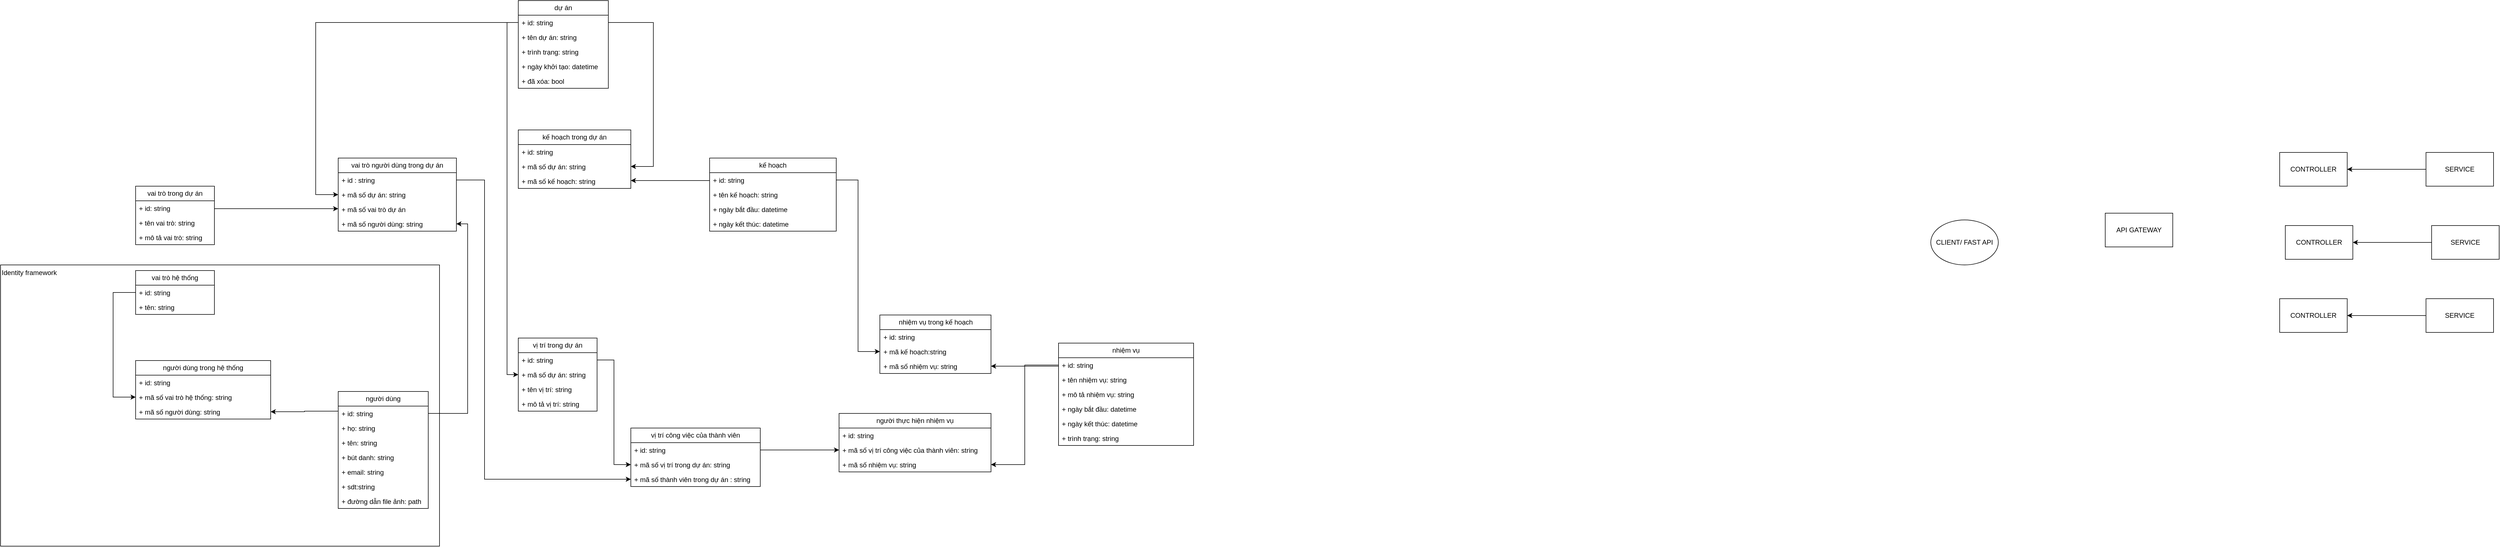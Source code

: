 <mxfile version="24.7.17">
  <diagram name="Page-1" id="vvSgQlYrLCCtSrBcRpLr">
    <mxGraphModel dx="2302" dy="1503" grid="1" gridSize="10" guides="1" tooltips="1" connect="1" arrows="1" fold="1" page="0" pageScale="1" pageWidth="850" pageHeight="1100" math="0" shadow="0">
      <root>
        <mxCell id="0" />
        <mxCell id="1" parent="0" />
        <mxCell id="hvVIQrHCRoomPN488vPZ-3" value="Identity framework" style="html=1;whiteSpace=wrap;align=left;verticalAlign=top;" parent="1" vertex="1">
          <mxGeometry x="-760" y="30" width="780" height="500" as="geometry" />
        </mxCell>
        <mxCell id="KqjZMypoCqAvAXUlK0ZE-1" value="nhiệm vụ" style="swimlane;fontStyle=0;childLayout=stackLayout;horizontal=1;startSize=26;fillColor=none;horizontalStack=0;resizeParent=1;resizeParentMax=0;resizeLast=0;collapsible=1;marginBottom=0;whiteSpace=wrap;html=1;" parent="1" vertex="1">
          <mxGeometry x="1120" y="169" width="240" height="182" as="geometry" />
        </mxCell>
        <mxCell id="KqjZMypoCqAvAXUlK0ZE-2" value="+ id: string" style="text;strokeColor=none;fillColor=none;align=left;verticalAlign=top;spacingLeft=4;spacingRight=4;overflow=hidden;rotatable=0;points=[[0,0.5],[1,0.5]];portConstraint=eastwest;whiteSpace=wrap;html=1;" parent="KqjZMypoCqAvAXUlK0ZE-1" vertex="1">
          <mxGeometry y="26" width="240" height="26" as="geometry" />
        </mxCell>
        <mxCell id="KqjZMypoCqAvAXUlK0ZE-3" value="+ tên nhiệm vụ: string" style="text;strokeColor=none;fillColor=none;align=left;verticalAlign=top;spacingLeft=4;spacingRight=4;overflow=hidden;rotatable=0;points=[[0,0.5],[1,0.5]];portConstraint=eastwest;whiteSpace=wrap;html=1;" parent="KqjZMypoCqAvAXUlK0ZE-1" vertex="1">
          <mxGeometry y="52" width="240" height="26" as="geometry" />
        </mxCell>
        <mxCell id="KqjZMypoCqAvAXUlK0ZE-4" value="+ mô tả nhiệm vụ: string" style="text;strokeColor=none;fillColor=none;align=left;verticalAlign=top;spacingLeft=4;spacingRight=4;overflow=hidden;rotatable=0;points=[[0,0.5],[1,0.5]];portConstraint=eastwest;whiteSpace=wrap;html=1;" parent="KqjZMypoCqAvAXUlK0ZE-1" vertex="1">
          <mxGeometry y="78" width="240" height="26" as="geometry" />
        </mxCell>
        <mxCell id="KqjZMypoCqAvAXUlK0ZE-6" value="+ ngày bắt đầu: datetime" style="text;strokeColor=none;fillColor=none;align=left;verticalAlign=top;spacingLeft=4;spacingRight=4;overflow=hidden;rotatable=0;points=[[0,0.5],[1,0.5]];portConstraint=eastwest;whiteSpace=wrap;html=1;" parent="KqjZMypoCqAvAXUlK0ZE-1" vertex="1">
          <mxGeometry y="104" width="240" height="26" as="geometry" />
        </mxCell>
        <mxCell id="KqjZMypoCqAvAXUlK0ZE-7" value="+ ngày kết thúc: datetime" style="text;strokeColor=none;fillColor=none;align=left;verticalAlign=top;spacingLeft=4;spacingRight=4;overflow=hidden;rotatable=0;points=[[0,0.5],[1,0.5]];portConstraint=eastwest;whiteSpace=wrap;html=1;" parent="KqjZMypoCqAvAXUlK0ZE-1" vertex="1">
          <mxGeometry y="130" width="240" height="26" as="geometry" />
        </mxCell>
        <mxCell id="KqjZMypoCqAvAXUlK0ZE-8" value="+ trình trạng: string" style="text;strokeColor=none;fillColor=none;align=left;verticalAlign=top;spacingLeft=4;spacingRight=4;overflow=hidden;rotatable=0;points=[[0,0.5],[1,0.5]];portConstraint=eastwest;whiteSpace=wrap;html=1;" parent="KqjZMypoCqAvAXUlK0ZE-1" vertex="1">
          <mxGeometry y="156" width="240" height="26" as="geometry" />
        </mxCell>
        <mxCell id="KqjZMypoCqAvAXUlK0ZE-15" value="vai trò hệ thống" style="swimlane;fontStyle=0;childLayout=stackLayout;horizontal=1;startSize=26;fillColor=none;horizontalStack=0;resizeParent=1;resizeParentMax=0;resizeLast=0;collapsible=1;marginBottom=0;whiteSpace=wrap;html=1;" parent="1" vertex="1">
          <mxGeometry x="-520" y="40" width="140" height="78" as="geometry" />
        </mxCell>
        <mxCell id="KqjZMypoCqAvAXUlK0ZE-16" value="+ id: string" style="text;strokeColor=none;fillColor=none;align=left;verticalAlign=top;spacingLeft=4;spacingRight=4;overflow=hidden;rotatable=0;points=[[0,0.5],[1,0.5]];portConstraint=eastwest;whiteSpace=wrap;html=1;" parent="KqjZMypoCqAvAXUlK0ZE-15" vertex="1">
          <mxGeometry y="26" width="140" height="26" as="geometry" />
        </mxCell>
        <mxCell id="KqjZMypoCqAvAXUlK0ZE-17" value="+ tên: string" style="text;strokeColor=none;fillColor=none;align=left;verticalAlign=top;spacingLeft=4;spacingRight=4;overflow=hidden;rotatable=0;points=[[0,0.5],[1,0.5]];portConstraint=eastwest;whiteSpace=wrap;html=1;" parent="KqjZMypoCqAvAXUlK0ZE-15" vertex="1">
          <mxGeometry y="52" width="140" height="26" as="geometry" />
        </mxCell>
        <mxCell id="KqjZMypoCqAvAXUlK0ZE-19" value="kế hoạch" style="swimlane;fontStyle=0;childLayout=stackLayout;horizontal=1;startSize=26;fillColor=none;horizontalStack=0;resizeParent=1;resizeParentMax=0;resizeLast=0;collapsible=1;marginBottom=0;whiteSpace=wrap;html=1;" parent="1" vertex="1">
          <mxGeometry x="500" y="-160" width="225" height="130" as="geometry" />
        </mxCell>
        <mxCell id="KqjZMypoCqAvAXUlK0ZE-20" value="+ id: string" style="text;strokeColor=none;fillColor=none;align=left;verticalAlign=top;spacingLeft=4;spacingRight=4;overflow=hidden;rotatable=0;points=[[0,0.5],[1,0.5]];portConstraint=eastwest;whiteSpace=wrap;html=1;" parent="KqjZMypoCqAvAXUlK0ZE-19" vertex="1">
          <mxGeometry y="26" width="225" height="26" as="geometry" />
        </mxCell>
        <mxCell id="KqjZMypoCqAvAXUlK0ZE-21" value="+ tên kế hoạch: string" style="text;strokeColor=none;fillColor=none;align=left;verticalAlign=top;spacingLeft=4;spacingRight=4;overflow=hidden;rotatable=0;points=[[0,0.5],[1,0.5]];portConstraint=eastwest;whiteSpace=wrap;html=1;" parent="KqjZMypoCqAvAXUlK0ZE-19" vertex="1">
          <mxGeometry y="52" width="225" height="26" as="geometry" />
        </mxCell>
        <mxCell id="KqjZMypoCqAvAXUlK0ZE-22" value="+ ngày bắt đầu: datetime" style="text;strokeColor=none;fillColor=none;align=left;verticalAlign=top;spacingLeft=4;spacingRight=4;overflow=hidden;rotatable=0;points=[[0,0.5],[1,0.5]];portConstraint=eastwest;whiteSpace=wrap;html=1;" parent="KqjZMypoCqAvAXUlK0ZE-19" vertex="1">
          <mxGeometry y="78" width="225" height="26" as="geometry" />
        </mxCell>
        <mxCell id="KqjZMypoCqAvAXUlK0ZE-23" value="+ ngày kết thúc: datetime" style="text;strokeColor=none;fillColor=none;align=left;verticalAlign=top;spacingLeft=4;spacingRight=4;overflow=hidden;rotatable=0;points=[[0,0.5],[1,0.5]];portConstraint=eastwest;whiteSpace=wrap;html=1;" parent="KqjZMypoCqAvAXUlK0ZE-19" vertex="1">
          <mxGeometry y="104" width="225" height="26" as="geometry" />
        </mxCell>
        <mxCell id="KqjZMypoCqAvAXUlK0ZE-28" value="nhiệm vụ trong kế hoạch" style="swimlane;fontStyle=0;childLayout=stackLayout;horizontal=1;startSize=26;fillColor=none;horizontalStack=0;resizeParent=1;resizeParentMax=0;resizeLast=0;collapsible=1;marginBottom=0;whiteSpace=wrap;html=1;" parent="1" vertex="1">
          <mxGeometry x="802.5" y="119" width="197.5" height="104" as="geometry" />
        </mxCell>
        <mxCell id="KqjZMypoCqAvAXUlK0ZE-29" value="+ id: string" style="text;strokeColor=none;fillColor=none;align=left;verticalAlign=top;spacingLeft=4;spacingRight=4;overflow=hidden;rotatable=0;points=[[0,0.5],[1,0.5]];portConstraint=eastwest;whiteSpace=wrap;html=1;" parent="KqjZMypoCqAvAXUlK0ZE-28" vertex="1">
          <mxGeometry y="26" width="197.5" height="26" as="geometry" />
        </mxCell>
        <mxCell id="KqjZMypoCqAvAXUlK0ZE-31" value="+ mã kế hoạch:string" style="text;strokeColor=none;fillColor=none;align=left;verticalAlign=top;spacingLeft=4;spacingRight=4;overflow=hidden;rotatable=0;points=[[0,0.5],[1,0.5]];portConstraint=eastwest;whiteSpace=wrap;html=1;" parent="KqjZMypoCqAvAXUlK0ZE-28" vertex="1">
          <mxGeometry y="52" width="197.5" height="26" as="geometry" />
        </mxCell>
        <mxCell id="KqjZMypoCqAvAXUlK0ZE-30" value="+ mã số nhiệm vụ: string" style="text;strokeColor=none;fillColor=none;align=left;verticalAlign=top;spacingLeft=4;spacingRight=4;overflow=hidden;rotatable=0;points=[[0,0.5],[1,0.5]];portConstraint=eastwest;whiteSpace=wrap;html=1;" parent="KqjZMypoCqAvAXUlK0ZE-28" vertex="1">
          <mxGeometry y="78" width="197.5" height="26" as="geometry" />
        </mxCell>
        <mxCell id="KqjZMypoCqAvAXUlK0ZE-36" style="edgeStyle=orthogonalEdgeStyle;rounded=0;orthogonalLoop=1;jettySize=auto;html=1;entryX=1;entryY=0.5;entryDx=0;entryDy=0;" parent="1" edge="1">
          <mxGeometry relative="1" as="geometry">
            <mxPoint x="1120" y="209" as="sourcePoint" />
            <mxPoint x="1000" y="210" as="targetPoint" />
            <Array as="points">
              <mxPoint x="1120" y="210" />
            </Array>
          </mxGeometry>
        </mxCell>
        <mxCell id="KqjZMypoCqAvAXUlK0ZE-38" value="người dùng" style="swimlane;fontStyle=0;childLayout=stackLayout;horizontal=1;startSize=26;fillColor=none;horizontalStack=0;resizeParent=1;resizeParentMax=0;resizeLast=0;collapsible=1;marginBottom=0;whiteSpace=wrap;html=1;" parent="1" vertex="1">
          <mxGeometry x="-160" y="255" width="160" height="208" as="geometry" />
        </mxCell>
        <mxCell id="KqjZMypoCqAvAXUlK0ZE-39" value="+ id: string" style="text;strokeColor=none;fillColor=none;align=left;verticalAlign=top;spacingLeft=4;spacingRight=4;overflow=hidden;rotatable=0;points=[[0,0.5],[1,0.5]];portConstraint=eastwest;whiteSpace=wrap;html=1;" parent="KqjZMypoCqAvAXUlK0ZE-38" vertex="1">
          <mxGeometry y="26" width="160" height="26" as="geometry" />
        </mxCell>
        <mxCell id="KqjZMypoCqAvAXUlK0ZE-40" value="+ họ: string" style="text;strokeColor=none;fillColor=none;align=left;verticalAlign=top;spacingLeft=4;spacingRight=4;overflow=hidden;rotatable=0;points=[[0,0.5],[1,0.5]];portConstraint=eastwest;whiteSpace=wrap;html=1;" parent="KqjZMypoCqAvAXUlK0ZE-38" vertex="1">
          <mxGeometry y="52" width="160" height="26" as="geometry" />
        </mxCell>
        <mxCell id="KqjZMypoCqAvAXUlK0ZE-41" value="+ tên: string" style="text;strokeColor=none;fillColor=none;align=left;verticalAlign=top;spacingLeft=4;spacingRight=4;overflow=hidden;rotatable=0;points=[[0,0.5],[1,0.5]];portConstraint=eastwest;whiteSpace=wrap;html=1;" parent="KqjZMypoCqAvAXUlK0ZE-38" vertex="1">
          <mxGeometry y="78" width="160" height="26" as="geometry" />
        </mxCell>
        <mxCell id="KqjZMypoCqAvAXUlK0ZE-42" value="+ bút danh: string" style="text;strokeColor=none;fillColor=none;align=left;verticalAlign=top;spacingLeft=4;spacingRight=4;overflow=hidden;rotatable=0;points=[[0,0.5],[1,0.5]];portConstraint=eastwest;whiteSpace=wrap;html=1;" parent="KqjZMypoCqAvAXUlK0ZE-38" vertex="1">
          <mxGeometry y="104" width="160" height="26" as="geometry" />
        </mxCell>
        <mxCell id="KqjZMypoCqAvAXUlK0ZE-43" value="+ email: string" style="text;strokeColor=none;fillColor=none;align=left;verticalAlign=top;spacingLeft=4;spacingRight=4;overflow=hidden;rotatable=0;points=[[0,0.5],[1,0.5]];portConstraint=eastwest;whiteSpace=wrap;html=1;" parent="KqjZMypoCqAvAXUlK0ZE-38" vertex="1">
          <mxGeometry y="130" width="160" height="26" as="geometry" />
        </mxCell>
        <mxCell id="KqjZMypoCqAvAXUlK0ZE-44" value="+ sdt:string" style="text;strokeColor=none;fillColor=none;align=left;verticalAlign=top;spacingLeft=4;spacingRight=4;overflow=hidden;rotatable=0;points=[[0,0.5],[1,0.5]];portConstraint=eastwest;whiteSpace=wrap;html=1;" parent="KqjZMypoCqAvAXUlK0ZE-38" vertex="1">
          <mxGeometry y="156" width="160" height="26" as="geometry" />
        </mxCell>
        <mxCell id="KqjZMypoCqAvAXUlK0ZE-86" value="+ đường dẫn file ảnh: path" style="text;strokeColor=none;fillColor=none;align=left;verticalAlign=top;spacingLeft=4;spacingRight=4;overflow=hidden;rotatable=0;points=[[0,0.5],[1,0.5]];portConstraint=eastwest;whiteSpace=wrap;html=1;" parent="KqjZMypoCqAvAXUlK0ZE-38" vertex="1">
          <mxGeometry y="182" width="160" height="26" as="geometry" />
        </mxCell>
        <mxCell id="KqjZMypoCqAvAXUlK0ZE-45" value="người dùng trong hệ thống" style="swimlane;fontStyle=0;childLayout=stackLayout;horizontal=1;startSize=26;fillColor=none;horizontalStack=0;resizeParent=1;resizeParentMax=0;resizeLast=0;collapsible=1;marginBottom=0;whiteSpace=wrap;html=1;" parent="1" vertex="1">
          <mxGeometry x="-520" y="200" width="240" height="104" as="geometry" />
        </mxCell>
        <mxCell id="KqjZMypoCqAvAXUlK0ZE-47" value="+ id: string" style="text;strokeColor=none;fillColor=none;align=left;verticalAlign=top;spacingLeft=4;spacingRight=4;overflow=hidden;rotatable=0;points=[[0,0.5],[1,0.5]];portConstraint=eastwest;whiteSpace=wrap;html=1;" parent="KqjZMypoCqAvAXUlK0ZE-45" vertex="1">
          <mxGeometry y="26" width="240" height="26" as="geometry" />
        </mxCell>
        <mxCell id="KqjZMypoCqAvAXUlK0ZE-48" value="+ mã số vai trò hệ thống: string" style="text;strokeColor=none;fillColor=none;align=left;verticalAlign=top;spacingLeft=4;spacingRight=4;overflow=hidden;rotatable=0;points=[[0,0.5],[1,0.5]];portConstraint=eastwest;whiteSpace=wrap;html=1;" parent="KqjZMypoCqAvAXUlK0ZE-45" vertex="1">
          <mxGeometry y="52" width="240" height="26" as="geometry" />
        </mxCell>
        <mxCell id="KqjZMypoCqAvAXUlK0ZE-46" value="+ mã số người dùng: string" style="text;strokeColor=none;fillColor=none;align=left;verticalAlign=top;spacingLeft=4;spacingRight=4;overflow=hidden;rotatable=0;points=[[0,0.5],[1,0.5]];portConstraint=eastwest;whiteSpace=wrap;html=1;" parent="KqjZMypoCqAvAXUlK0ZE-45" vertex="1">
          <mxGeometry y="78" width="240" height="26" as="geometry" />
        </mxCell>
        <mxCell id="KqjZMypoCqAvAXUlK0ZE-49" value="dự án" style="swimlane;fontStyle=0;childLayout=stackLayout;horizontal=1;startSize=26;fillColor=none;horizontalStack=0;resizeParent=1;resizeParentMax=0;resizeLast=0;collapsible=1;marginBottom=0;whiteSpace=wrap;html=1;" parent="1" vertex="1">
          <mxGeometry x="160" y="-440" width="160" height="156" as="geometry" />
        </mxCell>
        <mxCell id="KqjZMypoCqAvAXUlK0ZE-50" value="+ id: string" style="text;strokeColor=none;fillColor=none;align=left;verticalAlign=top;spacingLeft=4;spacingRight=4;overflow=hidden;rotatable=0;points=[[0,0.5],[1,0.5]];portConstraint=eastwest;whiteSpace=wrap;html=1;" parent="KqjZMypoCqAvAXUlK0ZE-49" vertex="1">
          <mxGeometry y="26" width="160" height="26" as="geometry" />
        </mxCell>
        <mxCell id="KqjZMypoCqAvAXUlK0ZE-51" value="+ tên dự án: string" style="text;strokeColor=none;fillColor=none;align=left;verticalAlign=top;spacingLeft=4;spacingRight=4;overflow=hidden;rotatable=0;points=[[0,0.5],[1,0.5]];portConstraint=eastwest;whiteSpace=wrap;html=1;" parent="KqjZMypoCqAvAXUlK0ZE-49" vertex="1">
          <mxGeometry y="52" width="160" height="26" as="geometry" />
        </mxCell>
        <mxCell id="KqjZMypoCqAvAXUlK0ZE-52" value="+ trình trạng: string" style="text;strokeColor=none;fillColor=none;align=left;verticalAlign=top;spacingLeft=4;spacingRight=4;overflow=hidden;rotatable=0;points=[[0,0.5],[1,0.5]];portConstraint=eastwest;whiteSpace=wrap;html=1;" parent="KqjZMypoCqAvAXUlK0ZE-49" vertex="1">
          <mxGeometry y="78" width="160" height="26" as="geometry" />
        </mxCell>
        <mxCell id="KqjZMypoCqAvAXUlK0ZE-54" value="+ ngày khởi tạo: datetime" style="text;strokeColor=none;fillColor=none;align=left;verticalAlign=top;spacingLeft=4;spacingRight=4;overflow=hidden;rotatable=0;points=[[0,0.5],[1,0.5]];portConstraint=eastwest;whiteSpace=wrap;html=1;" parent="KqjZMypoCqAvAXUlK0ZE-49" vertex="1">
          <mxGeometry y="104" width="160" height="26" as="geometry" />
        </mxCell>
        <mxCell id="KqjZMypoCqAvAXUlK0ZE-82" value="+ đã xóa: bool" style="text;strokeColor=none;fillColor=none;align=left;verticalAlign=top;spacingLeft=4;spacingRight=4;overflow=hidden;rotatable=0;points=[[0,0.5],[1,0.5]];portConstraint=eastwest;whiteSpace=wrap;html=1;" parent="KqjZMypoCqAvAXUlK0ZE-49" vertex="1">
          <mxGeometry y="130" width="160" height="26" as="geometry" />
        </mxCell>
        <mxCell id="KqjZMypoCqAvAXUlK0ZE-55" value="vai trò trong dự án" style="swimlane;fontStyle=0;childLayout=stackLayout;horizontal=1;startSize=26;fillColor=none;horizontalStack=0;resizeParent=1;resizeParentMax=0;resizeLast=0;collapsible=1;marginBottom=0;whiteSpace=wrap;html=1;" parent="1" vertex="1">
          <mxGeometry x="-520" y="-110" width="140" height="104" as="geometry" />
        </mxCell>
        <mxCell id="KqjZMypoCqAvAXUlK0ZE-56" value="+ id: string" style="text;strokeColor=none;fillColor=none;align=left;verticalAlign=top;spacingLeft=4;spacingRight=4;overflow=hidden;rotatable=0;points=[[0,0.5],[1,0.5]];portConstraint=eastwest;whiteSpace=wrap;html=1;" parent="KqjZMypoCqAvAXUlK0ZE-55" vertex="1">
          <mxGeometry y="26" width="140" height="26" as="geometry" />
        </mxCell>
        <mxCell id="KqjZMypoCqAvAXUlK0ZE-57" value="+ tên vai trò: string" style="text;strokeColor=none;fillColor=none;align=left;verticalAlign=top;spacingLeft=4;spacingRight=4;overflow=hidden;rotatable=0;points=[[0,0.5],[1,0.5]];portConstraint=eastwest;whiteSpace=wrap;html=1;" parent="KqjZMypoCqAvAXUlK0ZE-55" vertex="1">
          <mxGeometry y="52" width="140" height="26" as="geometry" />
        </mxCell>
        <mxCell id="KqjZMypoCqAvAXUlK0ZE-58" value="+ mô tả vai trò: string" style="text;strokeColor=none;fillColor=none;align=left;verticalAlign=top;spacingLeft=4;spacingRight=4;overflow=hidden;rotatable=0;points=[[0,0.5],[1,0.5]];portConstraint=eastwest;whiteSpace=wrap;html=1;" parent="KqjZMypoCqAvAXUlK0ZE-55" vertex="1">
          <mxGeometry y="78" width="140" height="26" as="geometry" />
        </mxCell>
        <mxCell id="KqjZMypoCqAvAXUlK0ZE-59" value="vị trí trong dự án" style="swimlane;fontStyle=0;childLayout=stackLayout;horizontal=1;startSize=26;fillColor=none;horizontalStack=0;resizeParent=1;resizeParentMax=0;resizeLast=0;collapsible=1;marginBottom=0;whiteSpace=wrap;html=1;" parent="1" vertex="1">
          <mxGeometry x="160" y="160" width="140" height="130" as="geometry" />
        </mxCell>
        <mxCell id="KqjZMypoCqAvAXUlK0ZE-60" value="+ id: string" style="text;strokeColor=none;fillColor=none;align=left;verticalAlign=top;spacingLeft=4;spacingRight=4;overflow=hidden;rotatable=0;points=[[0,0.5],[1,0.5]];portConstraint=eastwest;whiteSpace=wrap;html=1;" parent="KqjZMypoCqAvAXUlK0ZE-59" vertex="1">
          <mxGeometry y="26" width="140" height="26" as="geometry" />
        </mxCell>
        <mxCell id="KqjZMypoCqAvAXUlK0ZE-62" value="+ mã số dự án: string" style="text;strokeColor=none;fillColor=none;align=left;verticalAlign=top;spacingLeft=4;spacingRight=4;overflow=hidden;rotatable=0;points=[[0,0.5],[1,0.5]];portConstraint=eastwest;whiteSpace=wrap;html=1;" parent="KqjZMypoCqAvAXUlK0ZE-59" vertex="1">
          <mxGeometry y="52" width="140" height="26" as="geometry" />
        </mxCell>
        <mxCell id="KqjZMypoCqAvAXUlK0ZE-61" value="+ tên vị trí: string" style="text;strokeColor=none;fillColor=none;align=left;verticalAlign=top;spacingLeft=4;spacingRight=4;overflow=hidden;rotatable=0;points=[[0,0.5],[1,0.5]];portConstraint=eastwest;whiteSpace=wrap;html=1;" parent="KqjZMypoCqAvAXUlK0ZE-59" vertex="1">
          <mxGeometry y="78" width="140" height="26" as="geometry" />
        </mxCell>
        <mxCell id="KqjZMypoCqAvAXUlK0ZE-90" value="+ mô tả vị trí: string" style="text;strokeColor=none;fillColor=none;align=left;verticalAlign=top;spacingLeft=4;spacingRight=4;overflow=hidden;rotatable=0;points=[[0,0.5],[1,0.5]];portConstraint=eastwest;whiteSpace=wrap;html=1;" parent="KqjZMypoCqAvAXUlK0ZE-59" vertex="1">
          <mxGeometry y="104" width="140" height="26" as="geometry" />
        </mxCell>
        <mxCell id="KqjZMypoCqAvAXUlK0ZE-63" value="vai trò người dùng trong dự án" style="swimlane;fontStyle=0;childLayout=stackLayout;horizontal=1;startSize=26;fillColor=none;horizontalStack=0;resizeParent=1;resizeParentMax=0;resizeLast=0;collapsible=1;marginBottom=0;whiteSpace=wrap;html=1;" parent="1" vertex="1">
          <mxGeometry x="-160" y="-160" width="210" height="130" as="geometry" />
        </mxCell>
        <mxCell id="KqjZMypoCqAvAXUlK0ZE-64" value="+ id : string" style="text;strokeColor=none;fillColor=none;align=left;verticalAlign=top;spacingLeft=4;spacingRight=4;overflow=hidden;rotatable=0;points=[[0,0.5],[1,0.5]];portConstraint=eastwest;whiteSpace=wrap;html=1;" parent="KqjZMypoCqAvAXUlK0ZE-63" vertex="1">
          <mxGeometry y="26" width="210" height="26" as="geometry" />
        </mxCell>
        <mxCell id="KqjZMypoCqAvAXUlK0ZE-66" value="+ mã số dự án: string" style="text;strokeColor=none;fillColor=none;align=left;verticalAlign=top;spacingLeft=4;spacingRight=4;overflow=hidden;rotatable=0;points=[[0,0.5],[1,0.5]];portConstraint=eastwest;whiteSpace=wrap;html=1;" parent="KqjZMypoCqAvAXUlK0ZE-63" vertex="1">
          <mxGeometry y="52" width="210" height="26" as="geometry" />
        </mxCell>
        <mxCell id="KqjZMypoCqAvAXUlK0ZE-65" value="+ mã số vai trò dự án" style="text;strokeColor=none;fillColor=none;align=left;verticalAlign=top;spacingLeft=4;spacingRight=4;overflow=hidden;rotatable=0;points=[[0,0.5],[1,0.5]];portConstraint=eastwest;whiteSpace=wrap;html=1;" parent="KqjZMypoCqAvAXUlK0ZE-63" vertex="1">
          <mxGeometry y="78" width="210" height="26" as="geometry" />
        </mxCell>
        <mxCell id="KqjZMypoCqAvAXUlK0ZE-83" value="+ mã số người dùng: string" style="text;strokeColor=none;fillColor=none;align=left;verticalAlign=top;spacingLeft=4;spacingRight=4;overflow=hidden;rotatable=0;points=[[0,0.5],[1,0.5]];portConstraint=eastwest;whiteSpace=wrap;html=1;" parent="KqjZMypoCqAvAXUlK0ZE-63" vertex="1">
          <mxGeometry y="104" width="210" height="26" as="geometry" />
        </mxCell>
        <mxCell id="KqjZMypoCqAvAXUlK0ZE-67" value="kế hoạch trong dự án" style="swimlane;fontStyle=0;childLayout=stackLayout;horizontal=1;startSize=26;fillColor=none;horizontalStack=0;resizeParent=1;resizeParentMax=0;resizeLast=0;collapsible=1;marginBottom=0;whiteSpace=wrap;html=1;" parent="1" vertex="1">
          <mxGeometry x="160" y="-210" width="200" height="104" as="geometry" />
        </mxCell>
        <mxCell id="KqjZMypoCqAvAXUlK0ZE-68" value="+ id: string" style="text;strokeColor=none;fillColor=none;align=left;verticalAlign=top;spacingLeft=4;spacingRight=4;overflow=hidden;rotatable=0;points=[[0,0.5],[1,0.5]];portConstraint=eastwest;whiteSpace=wrap;html=1;" parent="KqjZMypoCqAvAXUlK0ZE-67" vertex="1">
          <mxGeometry y="26" width="200" height="26" as="geometry" />
        </mxCell>
        <mxCell id="KqjZMypoCqAvAXUlK0ZE-69" value="+ mã số dự án: string" style="text;strokeColor=none;fillColor=none;align=left;verticalAlign=top;spacingLeft=4;spacingRight=4;overflow=hidden;rotatable=0;points=[[0,0.5],[1,0.5]];portConstraint=eastwest;whiteSpace=wrap;html=1;" parent="KqjZMypoCqAvAXUlK0ZE-67" vertex="1">
          <mxGeometry y="52" width="200" height="26" as="geometry" />
        </mxCell>
        <mxCell id="KqjZMypoCqAvAXUlK0ZE-70" value="+ mã số kế hoạch: string" style="text;strokeColor=none;fillColor=none;align=left;verticalAlign=top;spacingLeft=4;spacingRight=4;overflow=hidden;rotatable=0;points=[[0,0.5],[1,0.5]];portConstraint=eastwest;whiteSpace=wrap;html=1;" parent="KqjZMypoCqAvAXUlK0ZE-67" vertex="1">
          <mxGeometry y="78" width="200" height="26" as="geometry" />
        </mxCell>
        <mxCell id="KqjZMypoCqAvAXUlK0ZE-74" style="edgeStyle=orthogonalEdgeStyle;rounded=0;orthogonalLoop=1;jettySize=auto;html=1;" parent="1" source="KqjZMypoCqAvAXUlK0ZE-20" target="KqjZMypoCqAvAXUlK0ZE-70" edge="1">
          <mxGeometry relative="1" as="geometry">
            <Array as="points">
              <mxPoint x="430" y="-120" />
              <mxPoint x="430" y="-120" />
            </Array>
          </mxGeometry>
        </mxCell>
        <mxCell id="KqjZMypoCqAvAXUlK0ZE-77" style="edgeStyle=orthogonalEdgeStyle;rounded=0;orthogonalLoop=1;jettySize=auto;html=1;" parent="1" source="KqjZMypoCqAvAXUlK0ZE-50" target="KqjZMypoCqAvAXUlK0ZE-69" edge="1">
          <mxGeometry relative="1" as="geometry">
            <Array as="points">
              <mxPoint x="400" y="-401" />
              <mxPoint x="400" y="-145" />
            </Array>
          </mxGeometry>
        </mxCell>
        <mxCell id="KqjZMypoCqAvAXUlK0ZE-81" style="edgeStyle=orthogonalEdgeStyle;rounded=0;orthogonalLoop=1;jettySize=auto;html=1;entryX=0;entryY=0.5;entryDx=0;entryDy=0;" parent="1" source="KqjZMypoCqAvAXUlK0ZE-16" target="KqjZMypoCqAvAXUlK0ZE-48" edge="1">
          <mxGeometry relative="1" as="geometry">
            <Array as="points">
              <mxPoint x="-560" y="79" />
              <mxPoint x="-560" y="265" />
            </Array>
          </mxGeometry>
        </mxCell>
        <mxCell id="KqjZMypoCqAvAXUlK0ZE-93" style="edgeStyle=orthogonalEdgeStyle;rounded=0;orthogonalLoop=1;jettySize=auto;html=1;" parent="1" source="KqjZMypoCqAvAXUlK0ZE-50" target="KqjZMypoCqAvAXUlK0ZE-62" edge="1">
          <mxGeometry relative="1" as="geometry">
            <Array as="points">
              <mxPoint x="140" y="-401" />
              <mxPoint x="140" y="225" />
            </Array>
          </mxGeometry>
        </mxCell>
        <mxCell id="KqjZMypoCqAvAXUlK0ZE-104" value="vị trí công việc của thành viên" style="swimlane;fontStyle=0;childLayout=stackLayout;horizontal=1;startSize=26;fillColor=none;horizontalStack=0;resizeParent=1;resizeParentMax=0;resizeLast=0;collapsible=1;marginBottom=0;whiteSpace=wrap;html=1;" parent="1" vertex="1">
          <mxGeometry x="360" y="320" width="230" height="104" as="geometry" />
        </mxCell>
        <mxCell id="KqjZMypoCqAvAXUlK0ZE-105" value="+ id: string" style="text;strokeColor=none;fillColor=none;align=left;verticalAlign=top;spacingLeft=4;spacingRight=4;overflow=hidden;rotatable=0;points=[[0,0.5],[1,0.5]];portConstraint=eastwest;whiteSpace=wrap;html=1;" parent="KqjZMypoCqAvAXUlK0ZE-104" vertex="1">
          <mxGeometry y="26" width="230" height="26" as="geometry" />
        </mxCell>
        <mxCell id="KqjZMypoCqAvAXUlK0ZE-107" value="+ mã số vị trí trong dự án: string" style="text;strokeColor=none;fillColor=none;align=left;verticalAlign=top;spacingLeft=4;spacingRight=4;overflow=hidden;rotatable=0;points=[[0,0.5],[1,0.5]];portConstraint=eastwest;whiteSpace=wrap;html=1;" parent="KqjZMypoCqAvAXUlK0ZE-104" vertex="1">
          <mxGeometry y="52" width="230" height="26" as="geometry" />
        </mxCell>
        <mxCell id="KqjZMypoCqAvAXUlK0ZE-106" value="+ mã số thành viên trong dự án : string" style="text;strokeColor=none;fillColor=none;align=left;verticalAlign=top;spacingLeft=4;spacingRight=4;overflow=hidden;rotatable=0;points=[[0,0.5],[1,0.5]];portConstraint=eastwest;whiteSpace=wrap;html=1;" parent="KqjZMypoCqAvAXUlK0ZE-104" vertex="1">
          <mxGeometry y="78" width="230" height="26" as="geometry" />
        </mxCell>
        <mxCell id="KqjZMypoCqAvAXUlK0ZE-109" style="edgeStyle=orthogonalEdgeStyle;rounded=0;orthogonalLoop=1;jettySize=auto;html=1;" parent="1" source="KqjZMypoCqAvAXUlK0ZE-60" target="KqjZMypoCqAvAXUlK0ZE-107" edge="1">
          <mxGeometry relative="1" as="geometry" />
        </mxCell>
        <mxCell id="KqjZMypoCqAvAXUlK0ZE-114" value="người thực hiện nhiệm vụ" style="swimlane;fontStyle=0;childLayout=stackLayout;horizontal=1;startSize=26;fillColor=none;horizontalStack=0;resizeParent=1;resizeParentMax=0;resizeLast=0;collapsible=1;marginBottom=0;whiteSpace=wrap;html=1;" parent="1" vertex="1">
          <mxGeometry x="730" y="294" width="270" height="104" as="geometry" />
        </mxCell>
        <mxCell id="KqjZMypoCqAvAXUlK0ZE-115" value="+ id: string" style="text;strokeColor=none;fillColor=none;align=left;verticalAlign=top;spacingLeft=4;spacingRight=4;overflow=hidden;rotatable=0;points=[[0,0.5],[1,0.5]];portConstraint=eastwest;whiteSpace=wrap;html=1;" parent="KqjZMypoCqAvAXUlK0ZE-114" vertex="1">
          <mxGeometry y="26" width="270" height="26" as="geometry" />
        </mxCell>
        <mxCell id="KqjZMypoCqAvAXUlK0ZE-116" value="+ mã số vị trí công việc của thành viên: string" style="text;strokeColor=none;fillColor=none;align=left;verticalAlign=top;spacingLeft=4;spacingRight=4;overflow=hidden;rotatable=0;points=[[0,0.5],[1,0.5]];portConstraint=eastwest;whiteSpace=wrap;html=1;" parent="KqjZMypoCqAvAXUlK0ZE-114" vertex="1">
          <mxGeometry y="52" width="270" height="26" as="geometry" />
        </mxCell>
        <mxCell id="KqjZMypoCqAvAXUlK0ZE-117" value="+ mã số nhiệm vụ: string" style="text;strokeColor=none;fillColor=none;align=left;verticalAlign=top;spacingLeft=4;spacingRight=4;overflow=hidden;rotatable=0;points=[[0,0.5],[1,0.5]];portConstraint=eastwest;whiteSpace=wrap;html=1;" parent="KqjZMypoCqAvAXUlK0ZE-114" vertex="1">
          <mxGeometry y="78" width="270" height="26" as="geometry" />
        </mxCell>
        <mxCell id="KqjZMypoCqAvAXUlK0ZE-119" style="edgeStyle=orthogonalEdgeStyle;rounded=0;orthogonalLoop=1;jettySize=auto;html=1;" parent="1" source="KqjZMypoCqAvAXUlK0ZE-105" target="KqjZMypoCqAvAXUlK0ZE-116" edge="1">
          <mxGeometry relative="1" as="geometry" />
        </mxCell>
        <mxCell id="KqjZMypoCqAvAXUlK0ZE-120" style="edgeStyle=orthogonalEdgeStyle;rounded=0;orthogonalLoop=1;jettySize=auto;html=1;entryX=1;entryY=0.5;entryDx=0;entryDy=0;" parent="1" source="KqjZMypoCqAvAXUlK0ZE-2" target="KqjZMypoCqAvAXUlK0ZE-117" edge="1">
          <mxGeometry relative="1" as="geometry" />
        </mxCell>
        <mxCell id="Qy06HvHwch1DKJMOcTxD-1" style="edgeStyle=orthogonalEdgeStyle;rounded=0;orthogonalLoop=1;jettySize=auto;html=1;" parent="1" source="KqjZMypoCqAvAXUlK0ZE-39" target="KqjZMypoCqAvAXUlK0ZE-46" edge="1">
          <mxGeometry relative="1" as="geometry">
            <Array as="points">
              <mxPoint x="-220" y="290" />
              <mxPoint x="-220" y="291" />
            </Array>
          </mxGeometry>
        </mxCell>
        <mxCell id="hvVIQrHCRoomPN488vPZ-2" style="edgeStyle=orthogonalEdgeStyle;rounded=0;orthogonalLoop=1;jettySize=auto;html=1;" parent="1" source="KqjZMypoCqAvAXUlK0ZE-20" target="KqjZMypoCqAvAXUlK0ZE-31" edge="1">
          <mxGeometry relative="1" as="geometry" />
        </mxCell>
        <mxCell id="Ifibx9ZegmfMSFqIAyBJ-4" value="API GATEWAY" style="rounded=0;whiteSpace=wrap;html=1;" parent="1" vertex="1">
          <mxGeometry x="2980" y="-62" width="120" height="60" as="geometry" />
        </mxCell>
        <mxCell id="Ifibx9ZegmfMSFqIAyBJ-16" style="edgeStyle=orthogonalEdgeStyle;rounded=0;orthogonalLoop=1;jettySize=auto;html=1;entryX=1;entryY=0.5;entryDx=0;entryDy=0;" parent="1" source="Ifibx9ZegmfMSFqIAyBJ-5" target="Ifibx9ZegmfMSFqIAyBJ-14" edge="1">
          <mxGeometry relative="1" as="geometry" />
        </mxCell>
        <mxCell id="Ifibx9ZegmfMSFqIAyBJ-5" value="SERVICE" style="rounded=0;whiteSpace=wrap;html=1;" parent="1" vertex="1">
          <mxGeometry x="3550" y="-170" width="120" height="60" as="geometry" />
        </mxCell>
        <mxCell id="Ifibx9ZegmfMSFqIAyBJ-17" style="edgeStyle=orthogonalEdgeStyle;rounded=0;orthogonalLoop=1;jettySize=auto;html=1;entryX=1;entryY=0.5;entryDx=0;entryDy=0;" parent="1" source="Ifibx9ZegmfMSFqIAyBJ-8" target="Ifibx9ZegmfMSFqIAyBJ-13" edge="1">
          <mxGeometry relative="1" as="geometry" />
        </mxCell>
        <mxCell id="Ifibx9ZegmfMSFqIAyBJ-8" value="SERVICE" style="rounded=0;whiteSpace=wrap;html=1;" parent="1" vertex="1">
          <mxGeometry x="3560" y="-40" width="120" height="60" as="geometry" />
        </mxCell>
        <mxCell id="Ifibx9ZegmfMSFqIAyBJ-18" style="edgeStyle=orthogonalEdgeStyle;rounded=0;orthogonalLoop=1;jettySize=auto;html=1;" parent="1" source="Ifibx9ZegmfMSFqIAyBJ-9" target="Ifibx9ZegmfMSFqIAyBJ-12" edge="1">
          <mxGeometry relative="1" as="geometry" />
        </mxCell>
        <mxCell id="Ifibx9ZegmfMSFqIAyBJ-9" value="SERVICE" style="rounded=0;whiteSpace=wrap;html=1;" parent="1" vertex="1">
          <mxGeometry x="3550" y="90" width="120" height="60" as="geometry" />
        </mxCell>
        <mxCell id="Ifibx9ZegmfMSFqIAyBJ-10" value="CLIENT/ FAST API" style="ellipse;whiteSpace=wrap;html=1;" parent="1" vertex="1">
          <mxGeometry x="2670" y="-50" width="120" height="80" as="geometry" />
        </mxCell>
        <mxCell id="Ifibx9ZegmfMSFqIAyBJ-12" value="CONTROLLER" style="rounded=0;whiteSpace=wrap;html=1;" parent="1" vertex="1">
          <mxGeometry x="3290" y="90" width="120" height="60" as="geometry" />
        </mxCell>
        <mxCell id="Ifibx9ZegmfMSFqIAyBJ-13" value="CONTROLLER" style="rounded=0;whiteSpace=wrap;html=1;" parent="1" vertex="1">
          <mxGeometry x="3300" y="-40" width="120" height="60" as="geometry" />
        </mxCell>
        <mxCell id="Ifibx9ZegmfMSFqIAyBJ-14" value="CONTROLLER" style="rounded=0;whiteSpace=wrap;html=1;" parent="1" vertex="1">
          <mxGeometry x="3290" y="-170" width="120" height="60" as="geometry" />
        </mxCell>
        <mxCell id="1nsUWjogTiIjLerDhHw6-1" style="edgeStyle=orthogonalEdgeStyle;rounded=0;orthogonalLoop=1;jettySize=auto;html=1;" edge="1" parent="1" source="KqjZMypoCqAvAXUlK0ZE-56" target="KqjZMypoCqAvAXUlK0ZE-65">
          <mxGeometry relative="1" as="geometry">
            <Array as="points">
              <mxPoint x="-330" y="-70" />
              <mxPoint x="-330" y="-70" />
            </Array>
          </mxGeometry>
        </mxCell>
        <mxCell id="1nsUWjogTiIjLerDhHw6-2" style="edgeStyle=orthogonalEdgeStyle;rounded=0;orthogonalLoop=1;jettySize=auto;html=1;entryX=1;entryY=0.5;entryDx=0;entryDy=0;" edge="1" parent="1" source="KqjZMypoCqAvAXUlK0ZE-39" target="KqjZMypoCqAvAXUlK0ZE-83">
          <mxGeometry relative="1" as="geometry" />
        </mxCell>
        <mxCell id="1nsUWjogTiIjLerDhHw6-5" style="edgeStyle=orthogonalEdgeStyle;rounded=0;orthogonalLoop=1;jettySize=auto;html=1;" edge="1" parent="1" source="KqjZMypoCqAvAXUlK0ZE-50" target="KqjZMypoCqAvAXUlK0ZE-66">
          <mxGeometry relative="1" as="geometry">
            <Array as="points">
              <mxPoint x="-200" y="-401" />
              <mxPoint x="-200" y="-95" />
            </Array>
          </mxGeometry>
        </mxCell>
        <mxCell id="1nsUWjogTiIjLerDhHw6-6" style="edgeStyle=orthogonalEdgeStyle;rounded=0;orthogonalLoop=1;jettySize=auto;html=1;" edge="1" parent="1" source="KqjZMypoCqAvAXUlK0ZE-64" target="KqjZMypoCqAvAXUlK0ZE-106">
          <mxGeometry relative="1" as="geometry">
            <Array as="points">
              <mxPoint x="100" y="-121" />
              <mxPoint x="100" y="411" />
            </Array>
          </mxGeometry>
        </mxCell>
      </root>
    </mxGraphModel>
  </diagram>
</mxfile>
